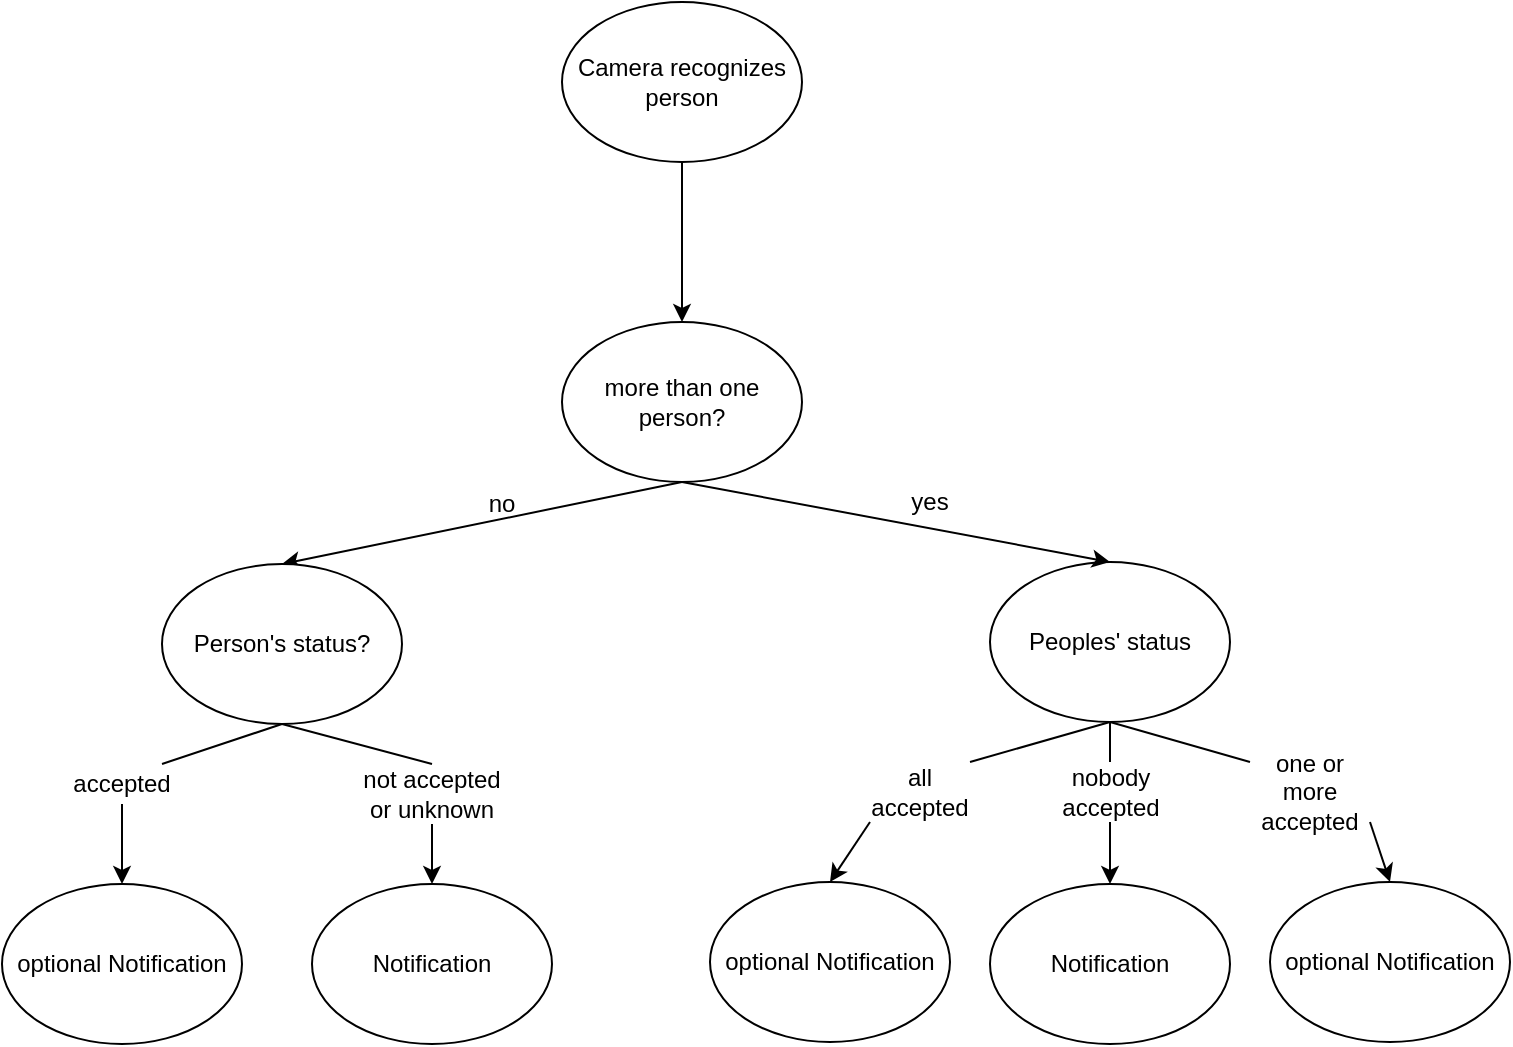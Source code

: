 <mxfile version="13.8.2" type="github">
  <diagram id="z5BKTEy7kt-2o3ALmdR7" name="Page-1">
    <mxGraphModel dx="2452" dy="962" grid="1" gridSize="10" guides="1" tooltips="1" connect="1" arrows="1" fold="1" page="1" pageScale="1" pageWidth="827" pageHeight="1169" math="0" shadow="0">
      <root>
        <mxCell id="0" />
        <mxCell id="1" parent="0" />
        <mxCell id="NQ5Zk06NE-FvTYtAFist-1" value="Camera recognizes person" style="ellipse;whiteSpace=wrap;html=1;" vertex="1" parent="1">
          <mxGeometry x="340" y="40" width="120" height="80" as="geometry" />
        </mxCell>
        <mxCell id="NQ5Zk06NE-FvTYtAFist-18" value="more than one person?" style="ellipse;whiteSpace=wrap;html=1;" vertex="1" parent="1">
          <mxGeometry x="340" y="200" width="120" height="80" as="geometry" />
        </mxCell>
        <mxCell id="NQ5Zk06NE-FvTYtAFist-19" value="" style="endArrow=classic;html=1;entryX=0.5;entryY=0;entryDx=0;entryDy=0;exitX=0.5;exitY=1;exitDx=0;exitDy=0;" edge="1" parent="1" source="NQ5Zk06NE-FvTYtAFist-1" target="NQ5Zk06NE-FvTYtAFist-18">
          <mxGeometry width="50" height="50" relative="1" as="geometry">
            <mxPoint x="390" y="600" as="sourcePoint" />
            <mxPoint x="440" y="550" as="targetPoint" />
          </mxGeometry>
        </mxCell>
        <mxCell id="NQ5Zk06NE-FvTYtAFist-20" value="" style="endArrow=classic;html=1;exitX=0.5;exitY=1;exitDx=0;exitDy=0;entryX=0.5;entryY=0;entryDx=0;entryDy=0;" edge="1" parent="1" source="NQ5Zk06NE-FvTYtAFist-18" target="NQ5Zk06NE-FvTYtAFist-21">
          <mxGeometry width="50" height="50" relative="1" as="geometry">
            <mxPoint x="390" y="590" as="sourcePoint" />
            <mxPoint x="160" y="320" as="targetPoint" />
          </mxGeometry>
        </mxCell>
        <mxCell id="NQ5Zk06NE-FvTYtAFist-21" value="Person&#39;s status?" style="ellipse;whiteSpace=wrap;html=1;" vertex="1" parent="1">
          <mxGeometry x="140" y="321" width="120" height="80" as="geometry" />
        </mxCell>
        <mxCell id="NQ5Zk06NE-FvTYtAFist-22" value="no" style="text;html=1;strokeColor=none;fillColor=none;align=center;verticalAlign=middle;whiteSpace=wrap;rounded=0;" vertex="1" parent="1">
          <mxGeometry x="290" y="281" width="40" height="20" as="geometry" />
        </mxCell>
        <mxCell id="NQ5Zk06NE-FvTYtAFist-29" value="Notification" style="ellipse;whiteSpace=wrap;html=1;" vertex="1" parent="1">
          <mxGeometry x="215" y="481" width="120" height="80" as="geometry" />
        </mxCell>
        <mxCell id="NQ5Zk06NE-FvTYtAFist-31" value="optional Notification" style="ellipse;whiteSpace=wrap;html=1;" vertex="1" parent="1">
          <mxGeometry x="60" y="481" width="120" height="80" as="geometry" />
        </mxCell>
        <mxCell id="NQ5Zk06NE-FvTYtAFist-33" value="accepted" style="text;html=1;strokeColor=none;fillColor=none;align=center;verticalAlign=middle;whiteSpace=wrap;rounded=0;" vertex="1" parent="1">
          <mxGeometry x="100" y="421" width="40" height="20" as="geometry" />
        </mxCell>
        <mxCell id="NQ5Zk06NE-FvTYtAFist-39" style="edgeStyle=orthogonalEdgeStyle;rounded=0;orthogonalLoop=1;jettySize=auto;html=1;entryX=0.5;entryY=0;entryDx=0;entryDy=0;" edge="1" parent="1" source="NQ5Zk06NE-FvTYtAFist-34" target="NQ5Zk06NE-FvTYtAFist-29">
          <mxGeometry relative="1" as="geometry" />
        </mxCell>
        <mxCell id="NQ5Zk06NE-FvTYtAFist-34" value="not accepted&lt;br&gt;or unknown" style="text;html=1;strokeColor=none;fillColor=none;align=center;verticalAlign=middle;whiteSpace=wrap;rounded=0;" vertex="1" parent="1">
          <mxGeometry x="230" y="421" width="90" height="30" as="geometry" />
        </mxCell>
        <mxCell id="NQ5Zk06NE-FvTYtAFist-42" value="" style="endArrow=none;html=1;exitX=0.5;exitY=1;exitDx=0;exitDy=0;entryX=1;entryY=0;entryDx=0;entryDy=0;" edge="1" parent="1" source="NQ5Zk06NE-FvTYtAFist-21" target="NQ5Zk06NE-FvTYtAFist-33">
          <mxGeometry width="50" height="50" relative="1" as="geometry">
            <mxPoint x="290" y="511" as="sourcePoint" />
            <mxPoint x="340" y="461" as="targetPoint" />
          </mxGeometry>
        </mxCell>
        <mxCell id="NQ5Zk06NE-FvTYtAFist-43" value="" style="endArrow=none;html=1;entryX=0.5;entryY=1;entryDx=0;entryDy=0;exitX=0.5;exitY=0;exitDx=0;exitDy=0;" edge="1" parent="1" source="NQ5Zk06NE-FvTYtAFist-34" target="NQ5Zk06NE-FvTYtAFist-21">
          <mxGeometry width="50" height="50" relative="1" as="geometry">
            <mxPoint x="290" y="511" as="sourcePoint" />
            <mxPoint x="340" y="461" as="targetPoint" />
          </mxGeometry>
        </mxCell>
        <mxCell id="NQ5Zk06NE-FvTYtAFist-45" value="" style="endArrow=classic;html=1;exitX=0.5;exitY=1;exitDx=0;exitDy=0;entryX=0.5;entryY=0;entryDx=0;entryDy=0;" edge="1" parent="1" source="NQ5Zk06NE-FvTYtAFist-33" target="NQ5Zk06NE-FvTYtAFist-31">
          <mxGeometry width="50" height="50" relative="1" as="geometry">
            <mxPoint x="290" y="511" as="sourcePoint" />
            <mxPoint x="340" y="461" as="targetPoint" />
          </mxGeometry>
        </mxCell>
        <mxCell id="NQ5Zk06NE-FvTYtAFist-48" value="Peoples&#39; status" style="ellipse;whiteSpace=wrap;html=1;" vertex="1" parent="1">
          <mxGeometry x="554" y="320" width="120" height="80" as="geometry" />
        </mxCell>
        <mxCell id="NQ5Zk06NE-FvTYtAFist-49" value="" style="endArrow=classic;html=1;entryX=0.5;entryY=0;entryDx=0;entryDy=0;" edge="1" parent="1" target="NQ5Zk06NE-FvTYtAFist-48">
          <mxGeometry width="50" height="50" relative="1" as="geometry">
            <mxPoint x="400" y="280" as="sourcePoint" />
            <mxPoint x="730" y="360" as="targetPoint" />
          </mxGeometry>
        </mxCell>
        <mxCell id="NQ5Zk06NE-FvTYtAFist-50" value="yes" style="text;html=1;strokeColor=none;fillColor=none;align=center;verticalAlign=middle;whiteSpace=wrap;rounded=0;" vertex="1" parent="1">
          <mxGeometry x="504" y="280" width="40" height="20" as="geometry" />
        </mxCell>
        <mxCell id="NQ5Zk06NE-FvTYtAFist-51" value="optional Notification" style="ellipse;whiteSpace=wrap;html=1;direction=west;" vertex="1" parent="1">
          <mxGeometry x="694" y="480" width="120" height="80" as="geometry" />
        </mxCell>
        <mxCell id="NQ5Zk06NE-FvTYtAFist-52" value="Notification" style="ellipse;whiteSpace=wrap;html=1;" vertex="1" parent="1">
          <mxGeometry x="554" y="481" width="120" height="80" as="geometry" />
        </mxCell>
        <mxCell id="NQ5Zk06NE-FvTYtAFist-53" value="optional Notification" style="ellipse;whiteSpace=wrap;html=1;" vertex="1" parent="1">
          <mxGeometry x="414" y="480" width="120" height="80" as="geometry" />
        </mxCell>
        <mxCell id="NQ5Zk06NE-FvTYtAFist-54" value="one or more accepted" style="text;html=1;strokeColor=none;fillColor=none;align=center;verticalAlign=middle;whiteSpace=wrap;rounded=0;" vertex="1" parent="1">
          <mxGeometry x="684" y="420" width="60" height="30" as="geometry" />
        </mxCell>
        <mxCell id="NQ5Zk06NE-FvTYtAFist-55" value="all accepted" style="text;html=1;strokeColor=none;fillColor=none;align=center;verticalAlign=middle;whiteSpace=wrap;rounded=0;" vertex="1" parent="1">
          <mxGeometry x="494" y="420" width="50" height="30" as="geometry" />
        </mxCell>
        <mxCell id="NQ5Zk06NE-FvTYtAFist-56" style="edgeStyle=orthogonalEdgeStyle;rounded=0;orthogonalLoop=1;jettySize=auto;html=1;entryX=0.5;entryY=0;entryDx=0;entryDy=0;" edge="1" parent="1" source="NQ5Zk06NE-FvTYtAFist-57" target="NQ5Zk06NE-FvTYtAFist-52">
          <mxGeometry relative="1" as="geometry" />
        </mxCell>
        <mxCell id="NQ5Zk06NE-FvTYtAFist-57" value="nobody accepted" style="text;html=1;strokeColor=none;fillColor=none;align=center;verticalAlign=middle;whiteSpace=wrap;rounded=0;" vertex="1" parent="1">
          <mxGeometry x="571.5" y="420" width="85" height="30" as="geometry" />
        </mxCell>
        <mxCell id="NQ5Zk06NE-FvTYtAFist-58" value="" style="endArrow=none;html=1;exitX=0.5;exitY=1;exitDx=0;exitDy=0;entryX=1;entryY=0;entryDx=0;entryDy=0;" edge="1" parent="1" target="NQ5Zk06NE-FvTYtAFist-55">
          <mxGeometry width="50" height="50" relative="1" as="geometry">
            <mxPoint x="614.0" y="400" as="sourcePoint" />
            <mxPoint x="754" y="460" as="targetPoint" />
          </mxGeometry>
        </mxCell>
        <mxCell id="NQ5Zk06NE-FvTYtAFist-59" value="" style="endArrow=none;html=1;entryX=0.5;entryY=1;entryDx=0;entryDy=0;exitX=0.5;exitY=0;exitDx=0;exitDy=0;" edge="1" parent="1" source="NQ5Zk06NE-FvTYtAFist-57">
          <mxGeometry width="50" height="50" relative="1" as="geometry">
            <mxPoint x="704" y="510" as="sourcePoint" />
            <mxPoint x="614.0" y="400" as="targetPoint" />
          </mxGeometry>
        </mxCell>
        <mxCell id="NQ5Zk06NE-FvTYtAFist-60" value="" style="endArrow=classic;html=1;exitX=0;exitY=1;exitDx=0;exitDy=0;entryX=0.5;entryY=0;entryDx=0;entryDy=0;" edge="1" parent="1" source="NQ5Zk06NE-FvTYtAFist-55" target="NQ5Zk06NE-FvTYtAFist-53">
          <mxGeometry width="50" height="50" relative="1" as="geometry">
            <mxPoint x="704" y="510" as="sourcePoint" />
            <mxPoint x="754" y="460" as="targetPoint" />
          </mxGeometry>
        </mxCell>
        <mxCell id="NQ5Zk06NE-FvTYtAFist-61" value="" style="endArrow=none;html=1;exitX=0;exitY=0;exitDx=0;exitDy=0;" edge="1" parent="1" source="NQ5Zk06NE-FvTYtAFist-54">
          <mxGeometry width="50" height="50" relative="1" as="geometry">
            <mxPoint x="704" y="510" as="sourcePoint" />
            <mxPoint x="614.0" y="400" as="targetPoint" />
          </mxGeometry>
        </mxCell>
        <mxCell id="NQ5Zk06NE-FvTYtAFist-62" value="" style="endArrow=classic;html=1;entryX=0.5;entryY=1;entryDx=0;entryDy=0;" edge="1" parent="1" target="NQ5Zk06NE-FvTYtAFist-51">
          <mxGeometry width="50" height="50" relative="1" as="geometry">
            <mxPoint x="744" y="450" as="sourcePoint" />
            <mxPoint x="754" y="460" as="targetPoint" />
          </mxGeometry>
        </mxCell>
      </root>
    </mxGraphModel>
  </diagram>
</mxfile>
